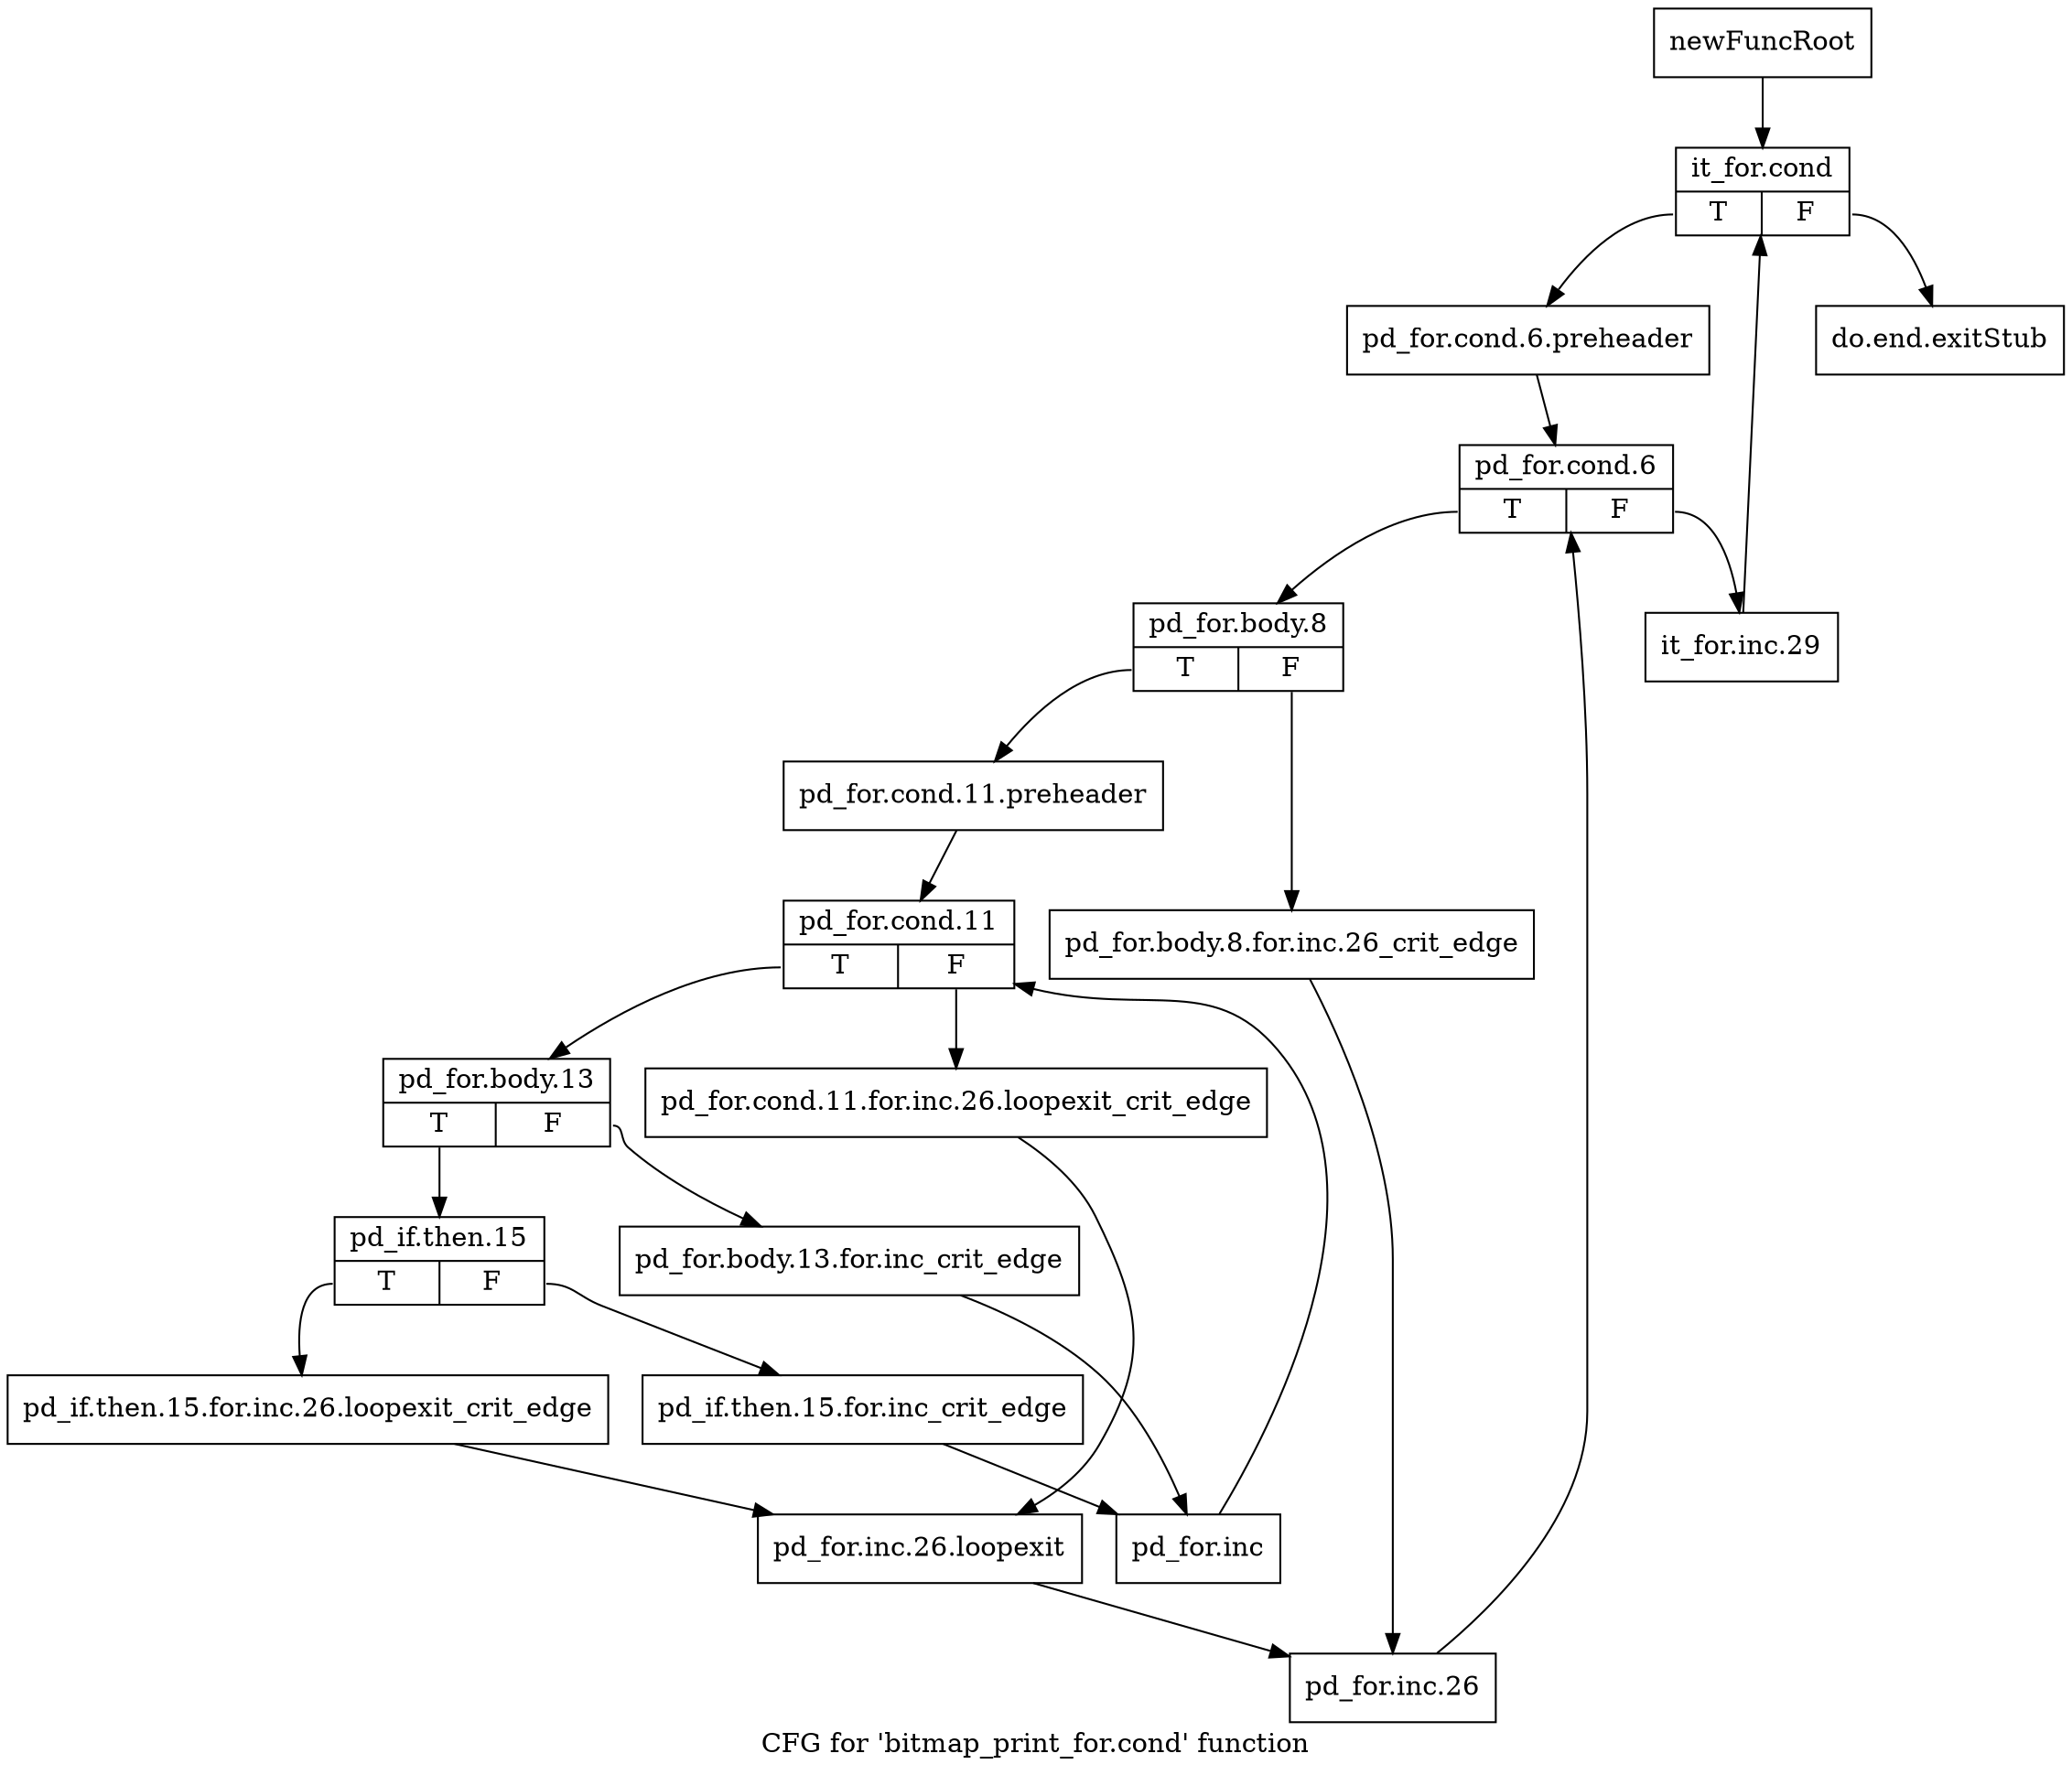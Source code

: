 digraph "CFG for 'bitmap_print_for.cond' function" {
	label="CFG for 'bitmap_print_for.cond' function";

	Node0x79be7a0 [shape=record,label="{newFuncRoot}"];
	Node0x79be7a0 -> Node0x79be840;
	Node0x79be7f0 [shape=record,label="{do.end.exitStub}"];
	Node0x79be840 [shape=record,label="{it_for.cond|{<s0>T|<s1>F}}"];
	Node0x79be840:s0 -> Node0x79be890;
	Node0x79be840:s1 -> Node0x79be7f0;
	Node0x79be890 [shape=record,label="{pd_for.cond.6.preheader}"];
	Node0x79be890 -> Node0x79be8e0;
	Node0x79be8e0 [shape=record,label="{pd_for.cond.6|{<s0>T|<s1>F}}"];
	Node0x79be8e0:s0 -> Node0x79be980;
	Node0x79be8e0:s1 -> Node0x79be930;
	Node0x79be930 [shape=record,label="{it_for.inc.29}"];
	Node0x79be930 -> Node0x79be840;
	Node0x79be980 [shape=record,label="{pd_for.body.8|{<s0>T|<s1>F}}"];
	Node0x79be980:s0 -> Node0x79bea20;
	Node0x79be980:s1 -> Node0x79be9d0;
	Node0x79be9d0 [shape=record,label="{pd_for.body.8.for.inc.26_crit_edge}"];
	Node0x79be9d0 -> Node0x79bed40;
	Node0x79bea20 [shape=record,label="{pd_for.cond.11.preheader}"];
	Node0x79bea20 -> Node0x79bea70;
	Node0x79bea70 [shape=record,label="{pd_for.cond.11|{<s0>T|<s1>F}}"];
	Node0x79bea70:s0 -> Node0x79beb10;
	Node0x79bea70:s1 -> Node0x79beac0;
	Node0x79beac0 [shape=record,label="{pd_for.cond.11.for.inc.26.loopexit_crit_edge}"];
	Node0x79beac0 -> Node0x79becf0;
	Node0x79beb10 [shape=record,label="{pd_for.body.13|{<s0>T|<s1>F}}"];
	Node0x79beb10:s0 -> Node0x79bebb0;
	Node0x79beb10:s1 -> Node0x79beb60;
	Node0x79beb60 [shape=record,label="{pd_for.body.13.for.inc_crit_edge}"];
	Node0x79beb60 -> Node0x79bec50;
	Node0x79bebb0 [shape=record,label="{pd_if.then.15|{<s0>T|<s1>F}}"];
	Node0x79bebb0:s0 -> Node0x79beca0;
	Node0x79bebb0:s1 -> Node0x79bec00;
	Node0x79bec00 [shape=record,label="{pd_if.then.15.for.inc_crit_edge}"];
	Node0x79bec00 -> Node0x79bec50;
	Node0x79bec50 [shape=record,label="{pd_for.inc}"];
	Node0x79bec50 -> Node0x79bea70;
	Node0x79beca0 [shape=record,label="{pd_if.then.15.for.inc.26.loopexit_crit_edge}"];
	Node0x79beca0 -> Node0x79becf0;
	Node0x79becf0 [shape=record,label="{pd_for.inc.26.loopexit}"];
	Node0x79becf0 -> Node0x79bed40;
	Node0x79bed40 [shape=record,label="{pd_for.inc.26}"];
	Node0x79bed40 -> Node0x79be8e0;
}
